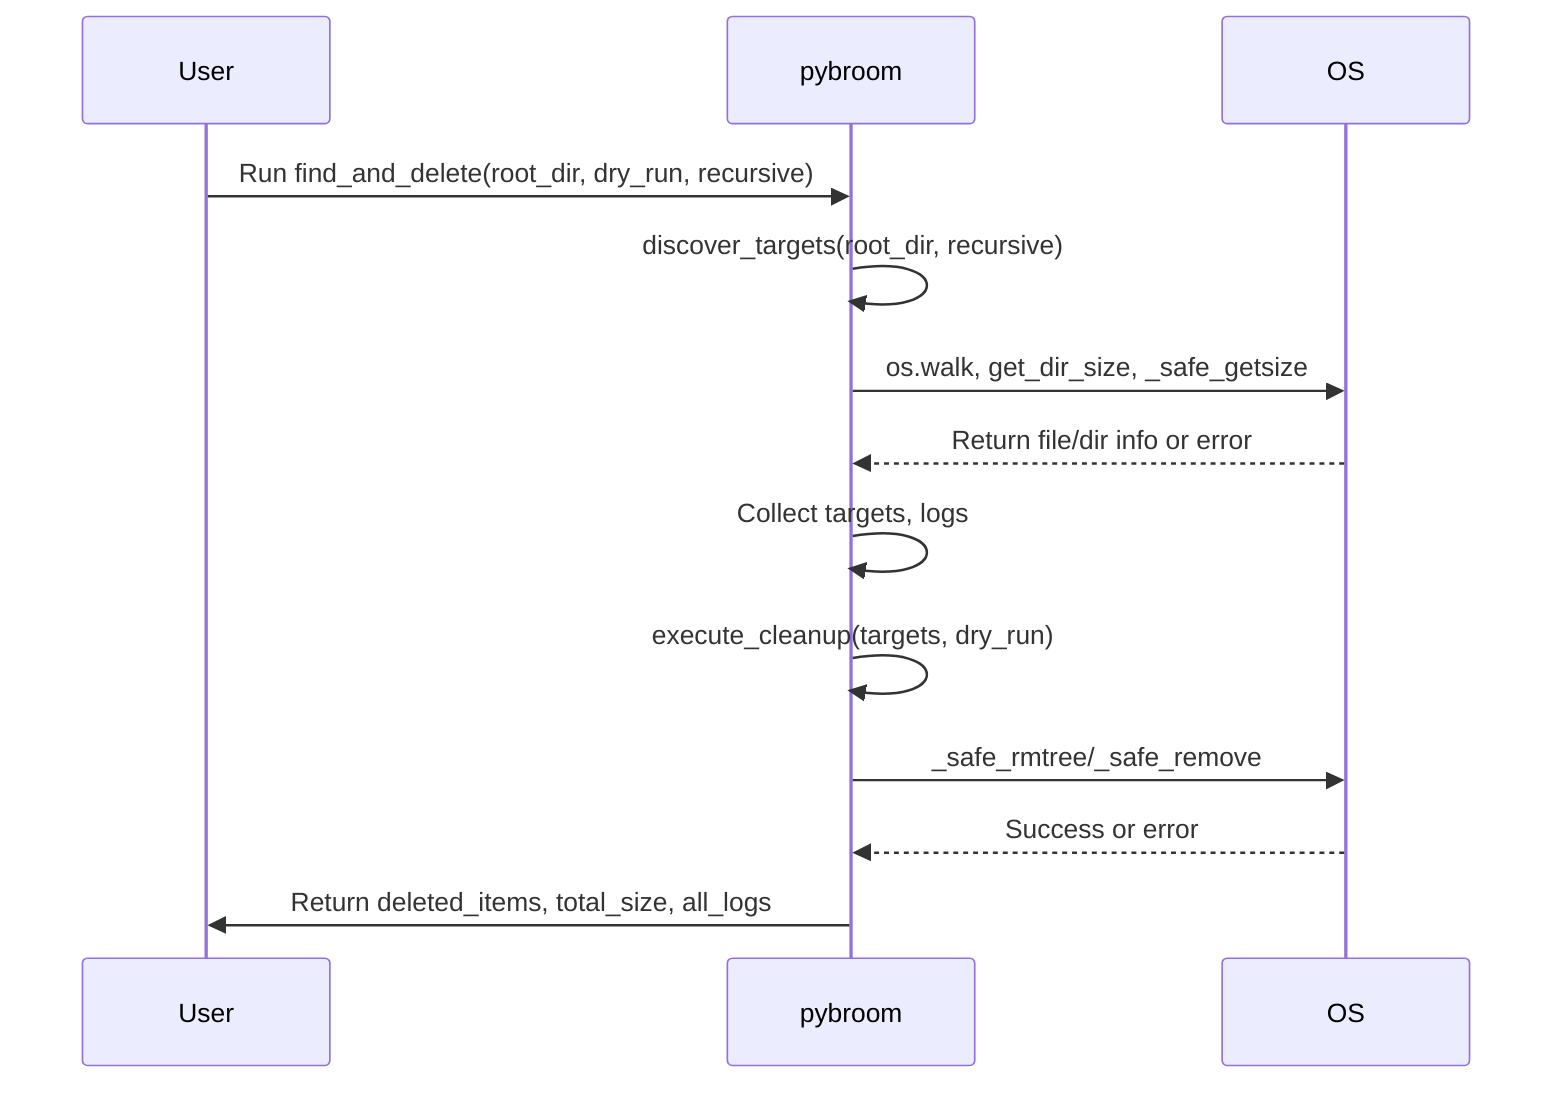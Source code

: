 sequenceDiagram
    participant User
    participant pybroom
    participant OS
    User->>pybroom: Run find_and_delete(root_dir, dry_run, recursive)
    pybroom->>pybroom: discover_targets(root_dir, recursive)
    pybroom->>OS: os.walk, get_dir_size, _safe_getsize
    OS-->>pybroom: Return file/dir info or error
    pybroom->>pybroom: Collect targets, logs
    pybroom->>pybroom: execute_cleanup(targets, dry_run)
    pybroom->>OS: _safe_rmtree/_safe_remove
    OS-->>pybroom: Success or error
    pybroom->>User: Return deleted_items, total_size, all_logs